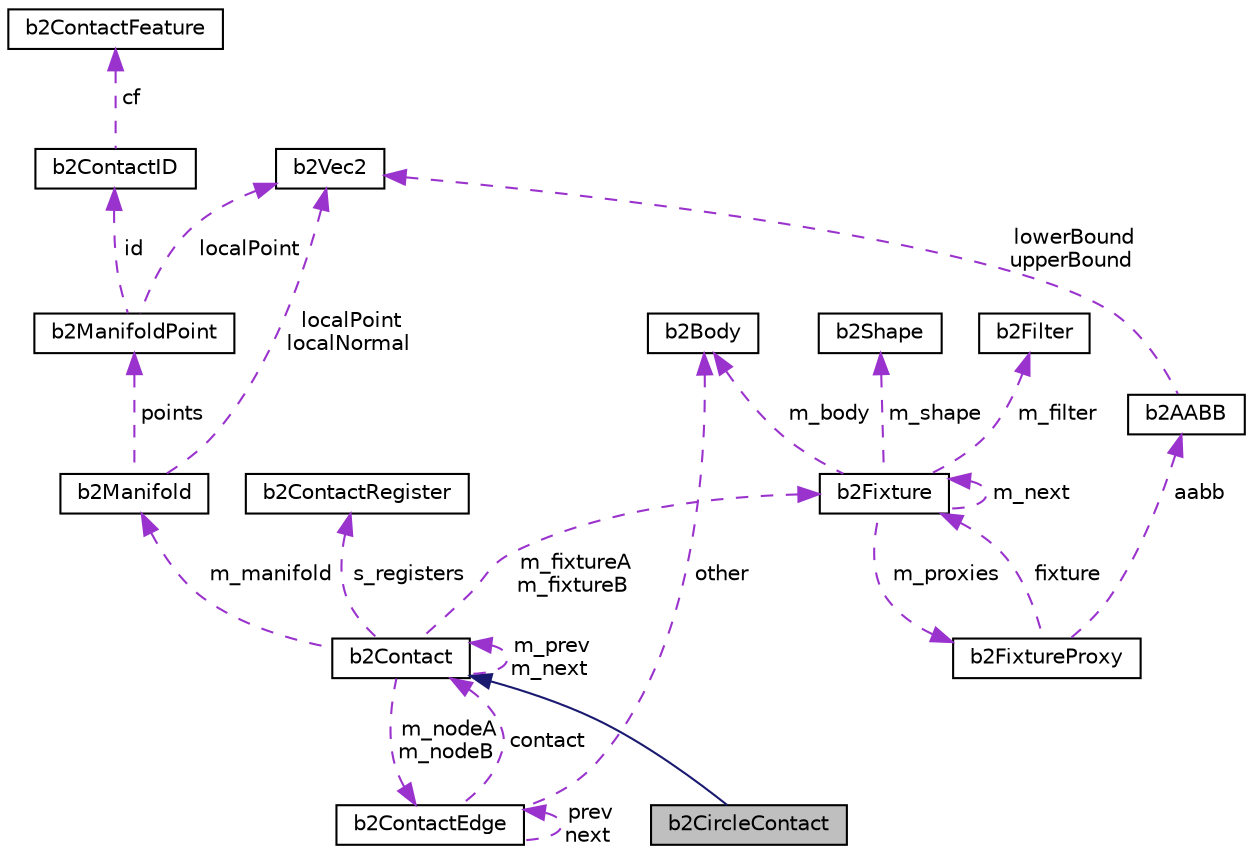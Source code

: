 digraph "b2CircleContact"
{
  edge [fontname="Helvetica",fontsize="10",labelfontname="Helvetica",labelfontsize="10"];
  node [fontname="Helvetica",fontsize="10",shape=record];
  Node2 [label="b2CircleContact",height=0.2,width=0.4,color="black", fillcolor="grey75", style="filled", fontcolor="black"];
  Node3 -> Node2 [dir="back",color="midnightblue",fontsize="10",style="solid",fontname="Helvetica"];
  Node3 [label="b2Contact",height=0.2,width=0.4,color="black", fillcolor="white", style="filled",URL="$classb2Contact.html"];
  Node4 -> Node3 [dir="back",color="darkorchid3",fontsize="10",style="dashed",label=" s_registers" ,fontname="Helvetica"];
  Node4 [label="b2ContactRegister",height=0.2,width=0.4,color="black", fillcolor="white", style="filled",URL="$structb2ContactRegister.html"];
  Node3 -> Node3 [dir="back",color="darkorchid3",fontsize="10",style="dashed",label=" m_prev\nm_next" ,fontname="Helvetica"];
  Node5 -> Node3 [dir="back",color="darkorchid3",fontsize="10",style="dashed",label=" m_manifold" ,fontname="Helvetica"];
  Node5 [label="b2Manifold",height=0.2,width=0.4,color="black", fillcolor="white", style="filled",URL="$structb2Manifold.html"];
  Node6 -> Node5 [dir="back",color="darkorchid3",fontsize="10",style="dashed",label=" localPoint\nlocalNormal" ,fontname="Helvetica"];
  Node6 [label="b2Vec2",height=0.2,width=0.4,color="black", fillcolor="white", style="filled",URL="$structb2Vec2.html",tooltip="A 2D column vector. "];
  Node7 -> Node5 [dir="back",color="darkorchid3",fontsize="10",style="dashed",label=" points" ,fontname="Helvetica"];
  Node7 [label="b2ManifoldPoint",height=0.2,width=0.4,color="black", fillcolor="white", style="filled",URL="$structb2ManifoldPoint.html"];
  Node6 -> Node7 [dir="back",color="darkorchid3",fontsize="10",style="dashed",label=" localPoint" ,fontname="Helvetica"];
  Node8 -> Node7 [dir="back",color="darkorchid3",fontsize="10",style="dashed",label=" id" ,fontname="Helvetica"];
  Node8 [label="b2ContactID",height=0.2,width=0.4,color="black", fillcolor="white", style="filled",URL="$unionb2ContactID.html",tooltip="Contact ids to facilitate warm starting. "];
  Node9 -> Node8 [dir="back",color="darkorchid3",fontsize="10",style="dashed",label=" cf" ,fontname="Helvetica"];
  Node9 [label="b2ContactFeature",height=0.2,width=0.4,color="black", fillcolor="white", style="filled",URL="$structb2ContactFeature.html"];
  Node10 -> Node3 [dir="back",color="darkorchid3",fontsize="10",style="dashed",label=" m_fixtureA\nm_fixtureB" ,fontname="Helvetica"];
  Node10 [label="b2Fixture",height=0.2,width=0.4,color="black", fillcolor="white", style="filled",URL="$classb2Fixture.html"];
  Node11 -> Node10 [dir="back",color="darkorchid3",fontsize="10",style="dashed",label=" m_body" ,fontname="Helvetica"];
  Node11 [label="b2Body",height=0.2,width=0.4,color="black", fillcolor="white", style="filled",URL="$classb2Body.html",tooltip="A rigid body. These are created via b2World::CreateBody. "];
  Node12 -> Node10 [dir="back",color="darkorchid3",fontsize="10",style="dashed",label=" m_proxies" ,fontname="Helvetica"];
  Node12 [label="b2FixtureProxy",height=0.2,width=0.4,color="black", fillcolor="white", style="filled",URL="$structb2FixtureProxy.html",tooltip="This proxy is used internally to connect fixtures to the broad-phase. "];
  Node13 -> Node12 [dir="back",color="darkorchid3",fontsize="10",style="dashed",label=" aabb" ,fontname="Helvetica"];
  Node13 [label="b2AABB",height=0.2,width=0.4,color="black", fillcolor="white", style="filled",URL="$structb2AABB.html",tooltip="An axis aligned bounding box. "];
  Node6 -> Node13 [dir="back",color="darkorchid3",fontsize="10",style="dashed",label=" lowerBound\nupperBound" ,fontname="Helvetica"];
  Node10 -> Node12 [dir="back",color="darkorchid3",fontsize="10",style="dashed",label=" fixture" ,fontname="Helvetica"];
  Node14 -> Node10 [dir="back",color="darkorchid3",fontsize="10",style="dashed",label=" m_shape" ,fontname="Helvetica"];
  Node14 [label="b2Shape",height=0.2,width=0.4,color="black", fillcolor="white", style="filled",URL="$classb2Shape.html"];
  Node15 -> Node10 [dir="back",color="darkorchid3",fontsize="10",style="dashed",label=" m_filter" ,fontname="Helvetica"];
  Node15 [label="b2Filter",height=0.2,width=0.4,color="black", fillcolor="white", style="filled",URL="$structb2Filter.html",tooltip="This holds contact filtering data. "];
  Node10 -> Node10 [dir="back",color="darkorchid3",fontsize="10",style="dashed",label=" m_next" ,fontname="Helvetica"];
  Node16 -> Node3 [dir="back",color="darkorchid3",fontsize="10",style="dashed",label=" m_nodeA\nm_nodeB" ,fontname="Helvetica"];
  Node16 [label="b2ContactEdge",height=0.2,width=0.4,color="black", fillcolor="white", style="filled",URL="$structb2ContactEdge.html"];
  Node11 -> Node16 [dir="back",color="darkorchid3",fontsize="10",style="dashed",label=" other" ,fontname="Helvetica"];
  Node3 -> Node16 [dir="back",color="darkorchid3",fontsize="10",style="dashed",label=" contact" ,fontname="Helvetica"];
  Node16 -> Node16 [dir="back",color="darkorchid3",fontsize="10",style="dashed",label=" prev\nnext" ,fontname="Helvetica"];
}
